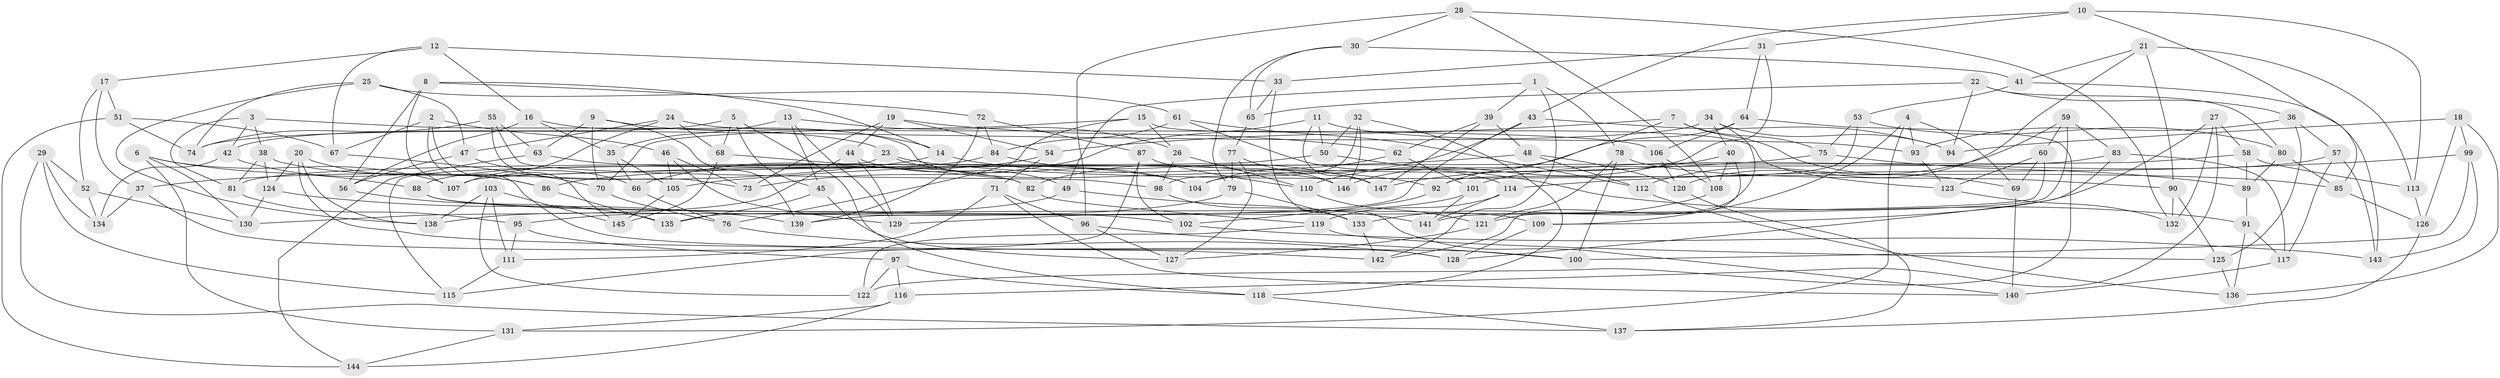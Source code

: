 // Generated by graph-tools (version 1.1) at 2025/50/03/09/25 03:50:43]
// undirected, 147 vertices, 294 edges
graph export_dot {
graph [start="1"]
  node [color=gray90,style=filled];
  1;
  2;
  3;
  4;
  5;
  6;
  7;
  8;
  9;
  10;
  11;
  12;
  13;
  14;
  15;
  16;
  17;
  18;
  19;
  20;
  21;
  22;
  23;
  24;
  25;
  26;
  27;
  28;
  29;
  30;
  31;
  32;
  33;
  34;
  35;
  36;
  37;
  38;
  39;
  40;
  41;
  42;
  43;
  44;
  45;
  46;
  47;
  48;
  49;
  50;
  51;
  52;
  53;
  54;
  55;
  56;
  57;
  58;
  59;
  60;
  61;
  62;
  63;
  64;
  65;
  66;
  67;
  68;
  69;
  70;
  71;
  72;
  73;
  74;
  75;
  76;
  77;
  78;
  79;
  80;
  81;
  82;
  83;
  84;
  85;
  86;
  87;
  88;
  89;
  90;
  91;
  92;
  93;
  94;
  95;
  96;
  97;
  98;
  99;
  100;
  101;
  102;
  103;
  104;
  105;
  106;
  107;
  108;
  109;
  110;
  111;
  112;
  113;
  114;
  115;
  116;
  117;
  118;
  119;
  120;
  121;
  122;
  123;
  124;
  125;
  126;
  127;
  128;
  129;
  130;
  131;
  132;
  133;
  134;
  135;
  136;
  137;
  138;
  139;
  140;
  141;
  142;
  143;
  144;
  145;
  146;
  147;
  1 -- 78;
  1 -- 49;
  1 -- 39;
  1 -- 142;
  2 -- 46;
  2 -- 67;
  2 -- 100;
  2 -- 145;
  3 -- 81;
  3 -- 23;
  3 -- 42;
  3 -- 38;
  4 -- 131;
  4 -- 69;
  4 -- 109;
  4 -- 93;
  5 -- 68;
  5 -- 45;
  5 -- 118;
  5 -- 42;
  6 -- 131;
  6 -- 88;
  6 -- 130;
  6 -- 107;
  7 -- 75;
  7 -- 92;
  7 -- 54;
  7 -- 69;
  8 -- 72;
  8 -- 14;
  8 -- 56;
  8 -- 107;
  9 -- 14;
  9 -- 139;
  9 -- 70;
  9 -- 63;
  10 -- 31;
  10 -- 85;
  10 -- 113;
  10 -- 43;
  11 -- 93;
  11 -- 147;
  11 -- 73;
  11 -- 50;
  12 -- 17;
  12 -- 33;
  12 -- 67;
  12 -- 16;
  13 -- 35;
  13 -- 45;
  13 -- 26;
  13 -- 129;
  14 -- 92;
  14 -- 37;
  15 -- 76;
  15 -- 26;
  15 -- 123;
  15 -- 70;
  16 -- 56;
  16 -- 35;
  16 -- 146;
  17 -- 37;
  17 -- 52;
  17 -- 51;
  18 -- 94;
  18 -- 136;
  18 -- 99;
  18 -- 126;
  19 -- 62;
  19 -- 73;
  19 -- 54;
  19 -- 44;
  20 -- 138;
  20 -- 124;
  20 -- 86;
  20 -- 142;
  21 -- 120;
  21 -- 113;
  21 -- 90;
  21 -- 41;
  22 -- 65;
  22 -- 36;
  22 -- 80;
  22 -- 94;
  23 -- 115;
  23 -- 104;
  23 -- 85;
  24 -- 107;
  24 -- 106;
  24 -- 68;
  24 -- 47;
  25 -- 61;
  25 -- 47;
  25 -- 74;
  25 -- 138;
  26 -- 110;
  26 -- 98;
  27 -- 116;
  27 -- 58;
  27 -- 109;
  27 -- 132;
  28 -- 96;
  28 -- 30;
  28 -- 108;
  28 -- 132;
  29 -- 137;
  29 -- 115;
  29 -- 52;
  29 -- 134;
  30 -- 79;
  30 -- 65;
  30 -- 41;
  31 -- 64;
  31 -- 110;
  31 -- 33;
  32 -- 118;
  32 -- 146;
  32 -- 50;
  32 -- 98;
  33 -- 140;
  33 -- 65;
  34 -- 40;
  34 -- 74;
  34 -- 121;
  34 -- 94;
  35 -- 66;
  35 -- 105;
  36 -- 93;
  36 -- 57;
  36 -- 125;
  37 -- 128;
  37 -- 134;
  38 -- 81;
  38 -- 82;
  38 -- 124;
  39 -- 147;
  39 -- 62;
  39 -- 48;
  40 -- 142;
  40 -- 147;
  40 -- 108;
  41 -- 53;
  41 -- 143;
  42 -- 86;
  42 -- 134;
  43 -- 135;
  43 -- 94;
  43 -- 82;
  44 -- 129;
  44 -- 130;
  44 -- 49;
  45 -- 135;
  45 -- 127;
  46 -- 105;
  46 -- 129;
  46 -- 73;
  47 -- 66;
  47 -- 56;
  48 -- 112;
  48 -- 120;
  48 -- 86;
  49 -- 138;
  49 -- 141;
  50 -- 91;
  50 -- 81;
  51 -- 74;
  51 -- 67;
  51 -- 144;
  52 -- 134;
  52 -- 130;
  53 -- 75;
  53 -- 80;
  53 -- 92;
  54 -- 66;
  54 -- 71;
  55 -- 98;
  55 -- 63;
  55 -- 74;
  55 -- 73;
  56 -- 135;
  57 -- 117;
  57 -- 101;
  57 -- 143;
  58 -- 89;
  58 -- 107;
  58 -- 113;
  59 -- 112;
  59 -- 141;
  59 -- 83;
  59 -- 60;
  60 -- 69;
  60 -- 123;
  60 -- 139;
  61 -- 112;
  61 -- 114;
  61 -- 84;
  62 -- 101;
  62 -- 104;
  63 -- 144;
  63 -- 104;
  64 -- 122;
  64 -- 146;
  64 -- 106;
  65 -- 77;
  66 -- 76;
  67 -- 70;
  68 -- 145;
  68 -- 82;
  69 -- 140;
  70 -- 76;
  71 -- 140;
  71 -- 96;
  71 -- 111;
  72 -- 139;
  72 -- 87;
  72 -- 84;
  75 -- 105;
  75 -- 89;
  76 -- 128;
  77 -- 146;
  77 -- 127;
  77 -- 79;
  78 -- 121;
  78 -- 90;
  78 -- 100;
  79 -- 95;
  79 -- 133;
  80 -- 85;
  80 -- 89;
  81 -- 95;
  82 -- 119;
  83 -- 128;
  83 -- 104;
  83 -- 117;
  84 -- 147;
  84 -- 88;
  85 -- 126;
  86 -- 135;
  87 -- 102;
  87 -- 110;
  87 -- 115;
  88 -- 109;
  88 -- 102;
  89 -- 91;
  90 -- 132;
  90 -- 125;
  91 -- 136;
  91 -- 117;
  92 -- 102;
  93 -- 123;
  95 -- 97;
  95 -- 111;
  96 -- 127;
  96 -- 100;
  97 -- 118;
  97 -- 122;
  97 -- 116;
  98 -- 133;
  99 -- 100;
  99 -- 114;
  99 -- 143;
  101 -- 141;
  101 -- 129;
  102 -- 143;
  103 -- 122;
  103 -- 138;
  103 -- 145;
  103 -- 111;
  105 -- 145;
  106 -- 120;
  106 -- 108;
  108 -- 133;
  109 -- 128;
  110 -- 121;
  111 -- 115;
  112 -- 136;
  113 -- 126;
  114 -- 119;
  114 -- 141;
  116 -- 131;
  116 -- 144;
  117 -- 140;
  118 -- 137;
  119 -- 122;
  119 -- 125;
  120 -- 137;
  121 -- 127;
  123 -- 132;
  124 -- 130;
  124 -- 139;
  125 -- 136;
  126 -- 137;
  131 -- 144;
  133 -- 142;
}
